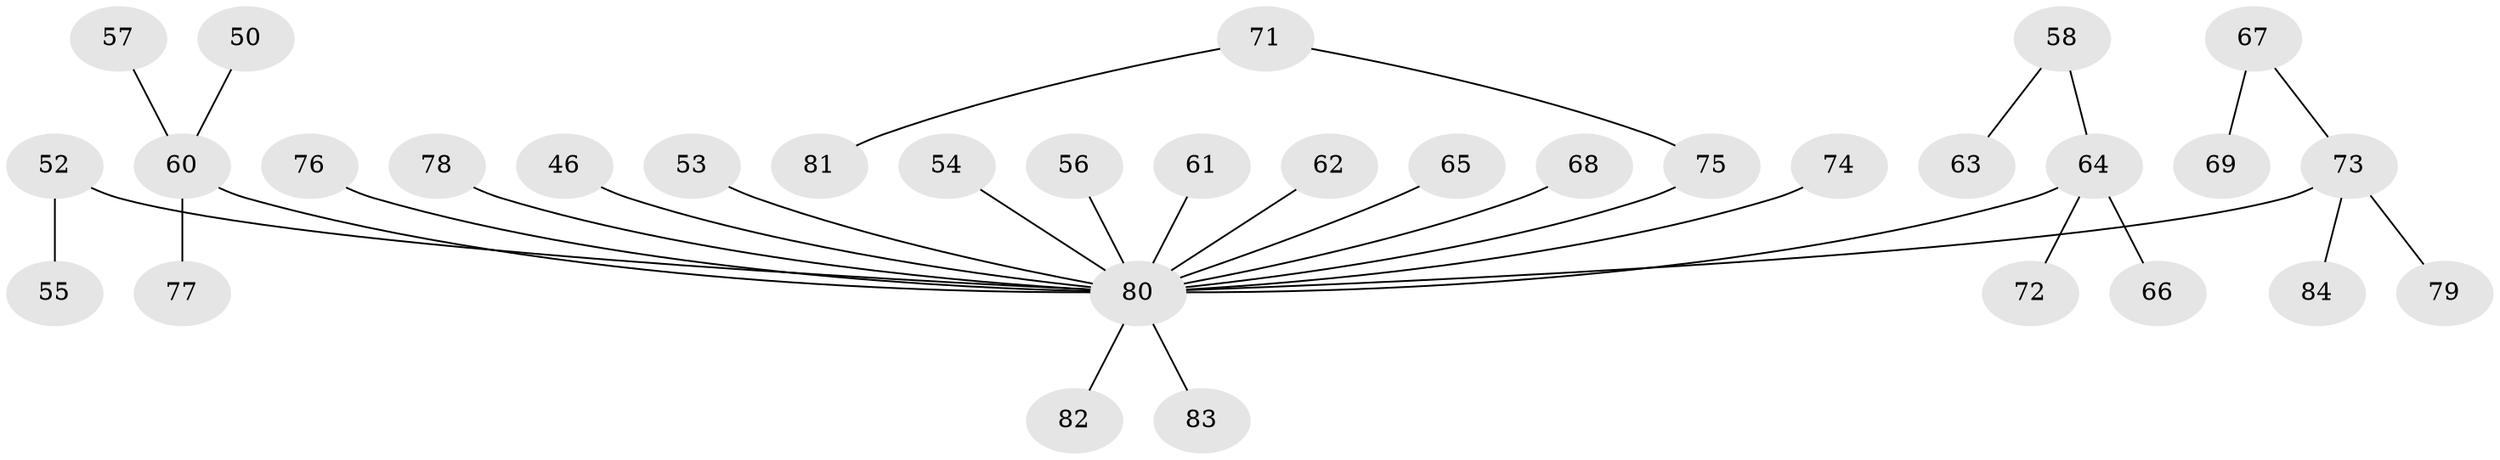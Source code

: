 // original degree distribution, {5: 0.03571428571428571, 4: 0.047619047619047616, 7: 0.023809523809523808, 2: 0.2976190476190476, 3: 0.09523809523809523, 6: 0.011904761904761904, 1: 0.4880952380952381}
// Generated by graph-tools (version 1.1) at 2025/55/03/04/25 21:55:44]
// undirected, 33 vertices, 32 edges
graph export_dot {
graph [start="1"]
  node [color=gray90,style=filled];
  46;
  50 [super="+38"];
  52;
  53;
  54;
  55;
  56;
  57 [super="+35"];
  58;
  60 [super="+48+34"];
  61;
  62;
  63;
  64 [super="+14+19+27"];
  65;
  66;
  67;
  68;
  69;
  71;
  72;
  73 [super="+10+22+28+32+39+40+45+59"];
  74;
  75 [super="+41+43"];
  76;
  77;
  78;
  79;
  80 [super="+4+49+17+11+21+18+29+6+33+12+37+51+26+30+31+36+47+42+70+44"];
  81;
  82;
  83;
  84;
  46 -- 80;
  50 -- 60;
  52 -- 55;
  52 -- 80;
  53 -- 80;
  54 -- 80;
  56 -- 80;
  57 -- 60;
  58 -- 63;
  58 -- 64;
  60 -- 80;
  60 -- 77;
  61 -- 80;
  62 -- 80;
  64 -- 80;
  64 -- 66;
  64 -- 72;
  65 -- 80;
  67 -- 69;
  67 -- 73;
  68 -- 80;
  71 -- 81;
  71 -- 75;
  73 -- 80;
  73 -- 79;
  73 -- 84;
  74 -- 80;
  75 -- 80;
  76 -- 80;
  78 -- 80;
  80 -- 83;
  80 -- 82;
}
